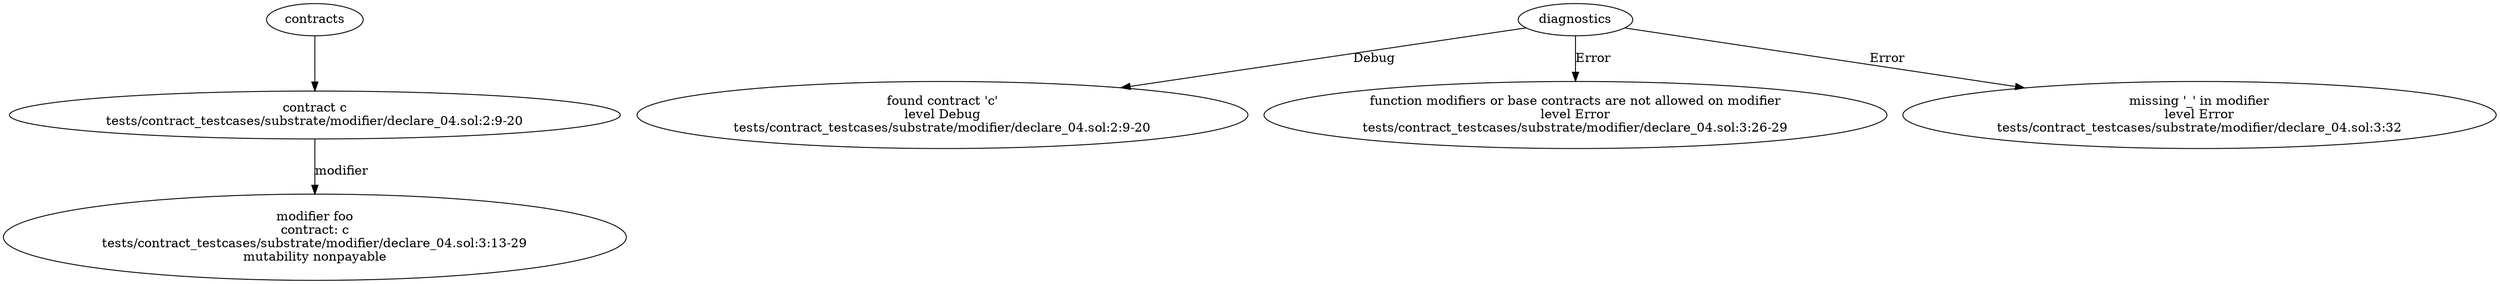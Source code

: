 strict digraph "tests/contract_testcases/substrate/modifier/declare_04.sol" {
	contract [label="contract c\ntests/contract_testcases/substrate/modifier/declare_04.sol:2:9-20"]
	foo [label="modifier foo\ncontract: c\ntests/contract_testcases/substrate/modifier/declare_04.sol:3:13-29\nmutability nonpayable"]
	diagnostic [label="found contract 'c'\nlevel Debug\ntests/contract_testcases/substrate/modifier/declare_04.sol:2:9-20"]
	diagnostic_5 [label="function modifiers or base contracts are not allowed on modifier\nlevel Error\ntests/contract_testcases/substrate/modifier/declare_04.sol:3:26-29"]
	diagnostic_6 [label="missing '_' in modifier\nlevel Error\ntests/contract_testcases/substrate/modifier/declare_04.sol:3:32"]
	contracts -> contract
	contract -> foo [label="modifier"]
	diagnostics -> diagnostic [label="Debug"]
	diagnostics -> diagnostic_5 [label="Error"]
	diagnostics -> diagnostic_6 [label="Error"]
}
